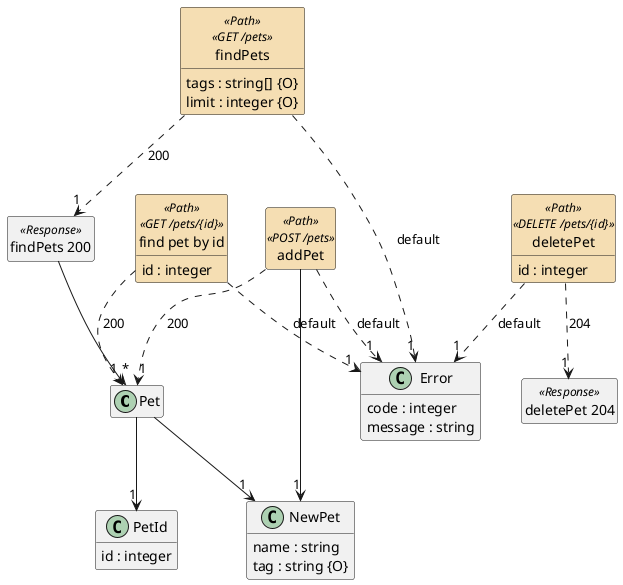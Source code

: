 @startuml
hide <<Path>> circle
hide <<Response>> circle
hide <<Parameter>> circle
hide empty methods
hide empty fields
skinparam class {
BackgroundColor<<Path>> Wheat
}
set namespaceSeparator none

class "Pet" {
}

class "PetId" {
  {field} id : integer
}

class "NewPet" {
  {field} name : string
  {field} tag : string {O}
}

class "Error" {
  {field} code : integer
  {field} message : string
}

class "findPets" <<Path>>  <<GET /pets>>  {
  {field} tags : string[] {O}
  {field} limit : integer {O}
}

class "findPets 200" <<Response>>  {
}

class "addPet" <<Path>>  <<POST /pets>>  {
}

class "find pet by id" <<Path>>  <<GET /pets/{id}>>  {
  {field} id : integer
}

class "deletePet" <<Path>>  <<DELETE /pets/{id}>>  {
  {field} id : integer
}

class "deletePet 204" <<Response>>  {
}

"Pet" --> "1" "NewPet"

"Pet" --> "1" "PetId"

"findPets 200" --> "*" "Pet"

"findPets" ..> "1" "findPets 200"  :  "200"

"findPets" ..> "1" "Error"  :  "default"

"addPet" ..> "1" "Pet"  :  "200"

"addPet" ..> "1" "Error"  :  "default"

"addPet" --> "1" "NewPet"

"find pet by id" ..> "1" "Pet"  :  "200"

"find pet by id" ..> "1" "Error"  :  "default"

"deletePet" ..> "1" "deletePet 204"  :  "204"

"deletePet" ..> "1" "Error"  :  "default"

@enduml